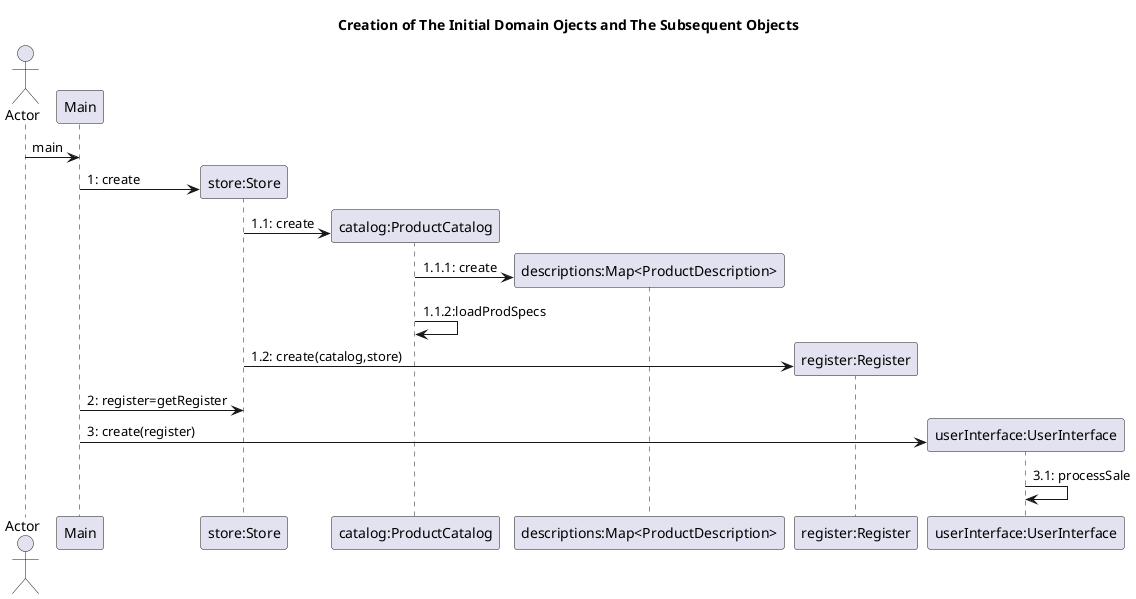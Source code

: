 @startuml
title Creation of The Initial Domain Ojects and The Subsequent Objects
actor Actor

Actor->Main: main


create "store:Store"
Main->"store:Store":1: create


create "catalog:ProductCatalog"
"store:Store"->"catalog:ProductCatalog":1.1: create


create "descriptions:Map<ProductDescription>"
"catalog:ProductCatalog"->"descriptions:Map<ProductDescription>":1.1.1: create


"catalog:ProductCatalog"->"catalog:ProductCatalog":1.1.2:loadProdSpecs


create "register:Register"
"store:Store"->"register:Register":1.2: create(catalog,store)

Main->"store:Store":2: register=getRegister


create "userInterface:UserInterface"
Main->"userInterface:UserInterface":3: create(register)

"userInterface:UserInterface"->"userInterface:UserInterface":3.1: processSale

@enduml